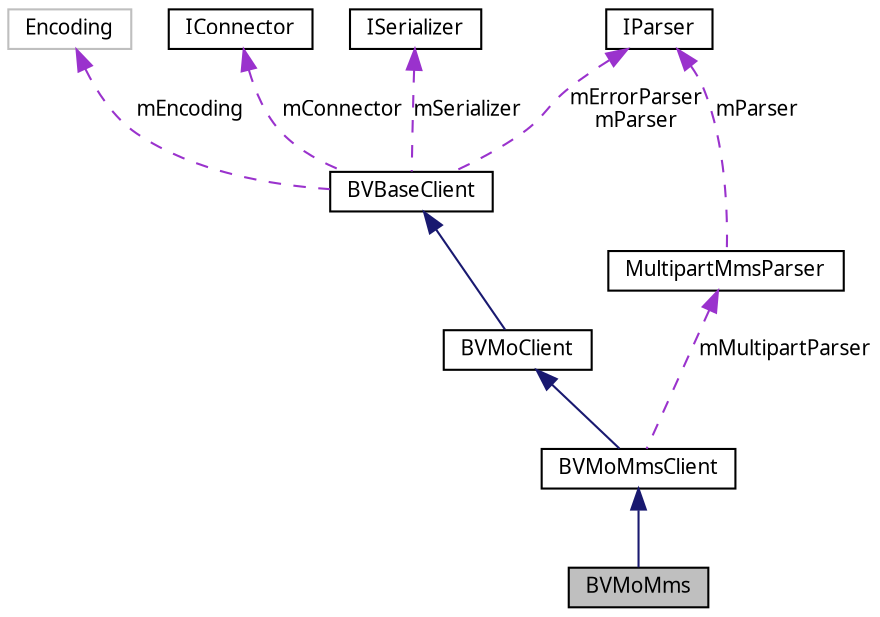 digraph G
{
  bgcolor="transparent";
  edge [fontname="FreeSans.ttf",fontsize="10",labelfontname="FreeSans.ttf",labelfontsize="10"];
  node [fontname="FreeSans.ttf",fontsize="10",shape=record];
  Node1 [label="BVMoMms",height=0.2,width=0.4,color="black", fillcolor="grey75", style="filled" fontcolor="black"];
  Node2 -> Node1 [dir=back,color="midnightblue",fontsize="10",style="solid",fontname="FreeSans.ttf"];
  Node2 [label="BVMoMmsClient",height=0.2,width=0.4,color="black",URL="$classcom_1_1bluevia_1_1android_1_1messagery_1_1mo_1_1mms_1_1client_1_1_b_v_mo_mms_client.html"];
  Node3 -> Node2 [dir=back,color="midnightblue",fontsize="10",style="solid",fontname="FreeSans.ttf"];
  Node3 [label="BVMoClient",height=0.2,width=0.4,color="black",URL="$classcom_1_1bluevia_1_1android_1_1messagery_1_1mo_1_1client_1_1_b_v_mo_client.html"];
  Node4 -> Node3 [dir=back,color="midnightblue",fontsize="10",style="solid",fontname="FreeSans.ttf"];
  Node4 [label="BVBaseClient",height=0.2,width=0.4,color="black",URL="$classcom_1_1bluevia_1_1android_1_1commons_1_1client_1_1_b_v_base_client.html"];
  Node5 -> Node4 [dir=back,color="darkorchid3",fontsize="10",style="dashed",label="mConnector",fontname="FreeSans.ttf"];
  Node5 [label="IConnector",height=0.2,width=0.4,color="black",URL="$interfacecom_1_1bluevia_1_1android_1_1commons_1_1connector_1_1_i_connector.html"];
  Node6 -> Node4 [dir=back,color="darkorchid3",fontsize="10",style="dashed",label="mEncoding",fontname="FreeSans.ttf"];
  Node6 [label="Encoding",height=0.2,width=0.4,color="grey75"];
  Node7 -> Node4 [dir=back,color="darkorchid3",fontsize="10",style="dashed",label="mErrorParser\nmParser",fontname="FreeSans.ttf"];
  Node7 [label="IParser",height=0.2,width=0.4,color="black",URL="$interfacecom_1_1bluevia_1_1android_1_1commons_1_1parser_1_1_i_parser.html"];
  Node8 -> Node4 [dir=back,color="darkorchid3",fontsize="10",style="dashed",label="mSerializer",fontname="FreeSans.ttf"];
  Node8 [label="ISerializer",height=0.2,width=0.4,color="black",URL="$interfacecom_1_1bluevia_1_1android_1_1commons_1_1parser_1_1_i_serializer.html"];
  Node9 -> Node2 [dir=back,color="darkorchid3",fontsize="10",style="dashed",label="mMultipartParser",fontname="FreeSans.ttf"];
  Node9 [label="MultipartMmsParser",height=0.2,width=0.4,color="black",URL="$classcom_1_1bluevia_1_1android_1_1messagery_1_1mo_1_1mms_1_1parser_1_1_multipart_mms_parser.html"];
  Node7 -> Node9 [dir=back,color="darkorchid3",fontsize="10",style="dashed",label="mParser",fontname="FreeSans.ttf"];
}
